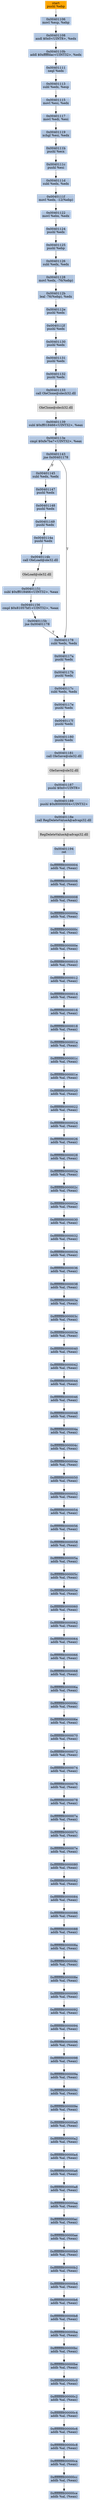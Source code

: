 digraph G {
node[shape=rectangle,style=filled,fillcolor=lightsteelblue,color=lightsteelblue]
bgcolor="transparent"
a0x00401105pushl_ebp[label="start\npushl %ebp",color="lightgrey",fillcolor="orange"];
a0x00401106movl_esp_ebp[label="0x00401106\nmovl %esp, %ebp"];
a0x00401108andl_0x0UINT8_edx[label="0x00401108\nandl $0x0<UINT8>, %edx"];
a0x0040110baddl_0xfffffdacUINT32_edx[label="0x0040110b\naddl $0xfffffdac<UINT32>, %edx"];
a0x00401111negl_edx[label="0x00401111\nnegl %edx"];
a0x00401113subl_edx_esp[label="0x00401113\nsubl %edx, %esp"];
a0x00401115movl_esi_edx[label="0x00401115\nmovl %esi, %edx"];
a0x00401117movl_edi_esi[label="0x00401117\nmovl %edi, %esi"];
a0x00401119xchgl_esi_edx[label="0x00401119\nxchgl %esi, %edx"];
a0x0040111bpushl_ecx[label="0x0040111b\npushl %ecx"];
a0x0040111cpushl_esi[label="0x0040111c\npushl %esi"];
a0x0040111dsubl_edx_edx[label="0x0040111d\nsubl %edx, %edx"];
a0x0040111fmovl_edx__12ebp_[label="0x0040111f\nmovl %edx, -12(%ebp)"];
a0x00401122movl_ebx_edx[label="0x00401122\nmovl %ebx, %edx"];
a0x00401124pushl_edx[label="0x00401124\npushl %edx"];
a0x00401125pushl_ebp[label="0x00401125\npushl %ebp"];
a0x00401126subl_edx_edx[label="0x00401126\nsubl %edx, %edx"];
a0x00401128movl_edx__76ebp_[label="0x00401128\nmovl %edx, -76(%ebp)"];
a0x0040112bleal__76ebp__edx[label="0x0040112b\nleal -76(%ebp), %edx"];
a0x0040112epushl_edx[label="0x0040112e\npushl %edx"];
a0x0040112fpushl_edx[label="0x0040112f\npushl %edx"];
a0x00401130pushl_edx[label="0x00401130\npushl %edx"];
a0x00401131pushl_edx[label="0x00401131\npushl %edx"];
a0x00401132pushl_edx[label="0x00401132\npushl %edx"];
a0x00401133call_OleClone_olecli32_dll[label="0x00401133\ncall OleClone@olecli32.dll"];
OleClone_olecli32_dll[label="OleClone@olecli32.dll",color="lightgrey",fillcolor="lightgrey"];
a0x00401139subl_0xff018466UINT32_eax[label="0x00401139\nsubl $0xff018466<UINT32>, %eax"];
a0x0040113ecmpl_0xfe7ba7UINT32_eax[label="0x0040113e\ncmpl $0xfe7ba7<UINT32>, %eax"];
a0x00401143jne_0x00401178[label="0x00401143\njne 0x00401178"];
a0x00401145subl_edx_edx[label="0x00401145\nsubl %edx, %edx"];
a0x00401178subl_edx_edx[label="0x00401178\nsubl %edx, %edx"];
a0x0040117apushl_edx[label="0x0040117a\npushl %edx"];
a0x0040117bpushl_edx[label="0x0040117b\npushl %edx"];
a0x0040117csubl_edx_edx[label="0x0040117c\nsubl %edx, %edx"];
a0x0040117epushl_edx[label="0x0040117e\npushl %edx"];
a0x0040117fpushl_edx[label="0x0040117f\npushl %edx"];
a0x00401180pushl_edx[label="0x00401180\npushl %edx"];
a0x00401181call_OleSave_ole32_dll[label="0x00401181\ncall OleSave@ole32.dll"];
OleSave_ole32_dll[label="OleSave@ole32.dll",color="lightgrey",fillcolor="lightgrey"];
a0x00401187pushl_0x0UINT8[label="0x00401187\npushl $0x0<UINT8>"];
a0x00401189pushl_0x80000004UINT32[label="0x00401189\npushl $0x80000004<UINT32>"];
a0x0040118ecall_RegDeleteValueA_advapi32_dll[label="0x0040118e\ncall RegDeleteValueA@advapi32.dll"];
RegDeleteValueA_advapi32_dll[label="RegDeleteValueA@advapi32.dll",color="lightgrey",fillcolor="lightgrey"];
a0x00401194ret[label="0x00401194\nret"];
a0xffffffff80000004addb_al_eax_[label="0xffffffff80000004\naddb %al, (%eax)"];
a0xffffffff80000006addb_al_eax_[label="0xffffffff80000006\naddb %al, (%eax)"];
a0xffffffff80000008addb_al_eax_[label="0xffffffff80000008\naddb %al, (%eax)"];
a0xffffffff8000000aaddb_al_eax_[label="0xffffffff8000000a\naddb %al, (%eax)"];
a0xffffffff8000000caddb_al_eax_[label="0xffffffff8000000c\naddb %al, (%eax)"];
a0xffffffff8000000eaddb_al_eax_[label="0xffffffff8000000e\naddb %al, (%eax)"];
a0xffffffff80000010addb_al_eax_[label="0xffffffff80000010\naddb %al, (%eax)"];
a0xffffffff80000012addb_al_eax_[label="0xffffffff80000012\naddb %al, (%eax)"];
a0xffffffff80000014addb_al_eax_[label="0xffffffff80000014\naddb %al, (%eax)"];
a0xffffffff80000016addb_al_eax_[label="0xffffffff80000016\naddb %al, (%eax)"];
a0xffffffff80000018addb_al_eax_[label="0xffffffff80000018\naddb %al, (%eax)"];
a0xffffffff8000001aaddb_al_eax_[label="0xffffffff8000001a\naddb %al, (%eax)"];
a0xffffffff8000001caddb_al_eax_[label="0xffffffff8000001c\naddb %al, (%eax)"];
a0xffffffff8000001eaddb_al_eax_[label="0xffffffff8000001e\naddb %al, (%eax)"];
a0xffffffff80000020addb_al_eax_[label="0xffffffff80000020\naddb %al, (%eax)"];
a0xffffffff80000022addb_al_eax_[label="0xffffffff80000022\naddb %al, (%eax)"];
a0xffffffff80000024addb_al_eax_[label="0xffffffff80000024\naddb %al, (%eax)"];
a0xffffffff80000026addb_al_eax_[label="0xffffffff80000026\naddb %al, (%eax)"];
a0xffffffff80000028addb_al_eax_[label="0xffffffff80000028\naddb %al, (%eax)"];
a0xffffffff8000002aaddb_al_eax_[label="0xffffffff8000002a\naddb %al, (%eax)"];
a0xffffffff8000002caddb_al_eax_[label="0xffffffff8000002c\naddb %al, (%eax)"];
a0xffffffff8000002eaddb_al_eax_[label="0xffffffff8000002e\naddb %al, (%eax)"];
a0xffffffff80000030addb_al_eax_[label="0xffffffff80000030\naddb %al, (%eax)"];
a0xffffffff80000032addb_al_eax_[label="0xffffffff80000032\naddb %al, (%eax)"];
a0xffffffff80000034addb_al_eax_[label="0xffffffff80000034\naddb %al, (%eax)"];
a0xffffffff80000036addb_al_eax_[label="0xffffffff80000036\naddb %al, (%eax)"];
a0xffffffff80000038addb_al_eax_[label="0xffffffff80000038\naddb %al, (%eax)"];
a0xffffffff8000003aaddb_al_eax_[label="0xffffffff8000003a\naddb %al, (%eax)"];
a0xffffffff8000003caddb_al_eax_[label="0xffffffff8000003c\naddb %al, (%eax)"];
a0xffffffff8000003eaddb_al_eax_[label="0xffffffff8000003e\naddb %al, (%eax)"];
a0xffffffff80000040addb_al_eax_[label="0xffffffff80000040\naddb %al, (%eax)"];
a0xffffffff80000042addb_al_eax_[label="0xffffffff80000042\naddb %al, (%eax)"];
a0xffffffff80000044addb_al_eax_[label="0xffffffff80000044\naddb %al, (%eax)"];
a0xffffffff80000046addb_al_eax_[label="0xffffffff80000046\naddb %al, (%eax)"];
a0xffffffff80000048addb_al_eax_[label="0xffffffff80000048\naddb %al, (%eax)"];
a0xffffffff8000004aaddb_al_eax_[label="0xffffffff8000004a\naddb %al, (%eax)"];
a0xffffffff8000004caddb_al_eax_[label="0xffffffff8000004c\naddb %al, (%eax)"];
a0xffffffff8000004eaddb_al_eax_[label="0xffffffff8000004e\naddb %al, (%eax)"];
a0xffffffff80000050addb_al_eax_[label="0xffffffff80000050\naddb %al, (%eax)"];
a0xffffffff80000052addb_al_eax_[label="0xffffffff80000052\naddb %al, (%eax)"];
a0xffffffff80000054addb_al_eax_[label="0xffffffff80000054\naddb %al, (%eax)"];
a0xffffffff80000056addb_al_eax_[label="0xffffffff80000056\naddb %al, (%eax)"];
a0xffffffff80000058addb_al_eax_[label="0xffffffff80000058\naddb %al, (%eax)"];
a0xffffffff8000005aaddb_al_eax_[label="0xffffffff8000005a\naddb %al, (%eax)"];
a0xffffffff8000005caddb_al_eax_[label="0xffffffff8000005c\naddb %al, (%eax)"];
a0xffffffff8000005eaddb_al_eax_[label="0xffffffff8000005e\naddb %al, (%eax)"];
a0xffffffff80000060addb_al_eax_[label="0xffffffff80000060\naddb %al, (%eax)"];
a0xffffffff80000062addb_al_eax_[label="0xffffffff80000062\naddb %al, (%eax)"];
a0xffffffff80000064addb_al_eax_[label="0xffffffff80000064\naddb %al, (%eax)"];
a0xffffffff80000066addb_al_eax_[label="0xffffffff80000066\naddb %al, (%eax)"];
a0xffffffff80000068addb_al_eax_[label="0xffffffff80000068\naddb %al, (%eax)"];
a0xffffffff8000006aaddb_al_eax_[label="0xffffffff8000006a\naddb %al, (%eax)"];
a0xffffffff8000006caddb_al_eax_[label="0xffffffff8000006c\naddb %al, (%eax)"];
a0xffffffff8000006eaddb_al_eax_[label="0xffffffff8000006e\naddb %al, (%eax)"];
a0xffffffff80000070addb_al_eax_[label="0xffffffff80000070\naddb %al, (%eax)"];
a0xffffffff80000072addb_al_eax_[label="0xffffffff80000072\naddb %al, (%eax)"];
a0xffffffff80000074addb_al_eax_[label="0xffffffff80000074\naddb %al, (%eax)"];
a0xffffffff80000076addb_al_eax_[label="0xffffffff80000076\naddb %al, (%eax)"];
a0xffffffff80000078addb_al_eax_[label="0xffffffff80000078\naddb %al, (%eax)"];
a0xffffffff8000007aaddb_al_eax_[label="0xffffffff8000007a\naddb %al, (%eax)"];
a0xffffffff8000007caddb_al_eax_[label="0xffffffff8000007c\naddb %al, (%eax)"];
a0xffffffff8000007eaddb_al_eax_[label="0xffffffff8000007e\naddb %al, (%eax)"];
a0xffffffff80000080addb_al_eax_[label="0xffffffff80000080\naddb %al, (%eax)"];
a0xffffffff80000082addb_al_eax_[label="0xffffffff80000082\naddb %al, (%eax)"];
a0xffffffff80000084addb_al_eax_[label="0xffffffff80000084\naddb %al, (%eax)"];
a0xffffffff80000086addb_al_eax_[label="0xffffffff80000086\naddb %al, (%eax)"];
a0xffffffff80000088addb_al_eax_[label="0xffffffff80000088\naddb %al, (%eax)"];
a0xffffffff8000008aaddb_al_eax_[label="0xffffffff8000008a\naddb %al, (%eax)"];
a0xffffffff8000008caddb_al_eax_[label="0xffffffff8000008c\naddb %al, (%eax)"];
a0xffffffff8000008eaddb_al_eax_[label="0xffffffff8000008e\naddb %al, (%eax)"];
a0xffffffff80000090addb_al_eax_[label="0xffffffff80000090\naddb %al, (%eax)"];
a0xffffffff80000092addb_al_eax_[label="0xffffffff80000092\naddb %al, (%eax)"];
a0xffffffff80000094addb_al_eax_[label="0xffffffff80000094\naddb %al, (%eax)"];
a0xffffffff80000096addb_al_eax_[label="0xffffffff80000096\naddb %al, (%eax)"];
a0xffffffff80000098addb_al_eax_[label="0xffffffff80000098\naddb %al, (%eax)"];
a0xffffffff8000009aaddb_al_eax_[label="0xffffffff8000009a\naddb %al, (%eax)"];
a0xffffffff8000009caddb_al_eax_[label="0xffffffff8000009c\naddb %al, (%eax)"];
a0xffffffff8000009eaddb_al_eax_[label="0xffffffff8000009e\naddb %al, (%eax)"];
a0xffffffff800000a0addb_al_eax_[label="0xffffffff800000a0\naddb %al, (%eax)"];
a0xffffffff800000a2addb_al_eax_[label="0xffffffff800000a2\naddb %al, (%eax)"];
a0xffffffff800000a4addb_al_eax_[label="0xffffffff800000a4\naddb %al, (%eax)"];
a0xffffffff800000a6addb_al_eax_[label="0xffffffff800000a6\naddb %al, (%eax)"];
a0xffffffff800000a8addb_al_eax_[label="0xffffffff800000a8\naddb %al, (%eax)"];
a0xffffffff800000aaaddb_al_eax_[label="0xffffffff800000aa\naddb %al, (%eax)"];
a0xffffffff800000acaddb_al_eax_[label="0xffffffff800000ac\naddb %al, (%eax)"];
a0xffffffff800000aeaddb_al_eax_[label="0xffffffff800000ae\naddb %al, (%eax)"];
a0xffffffff800000b0addb_al_eax_[label="0xffffffff800000b0\naddb %al, (%eax)"];
a0xffffffff800000b2addb_al_eax_[label="0xffffffff800000b2\naddb %al, (%eax)"];
a0xffffffff800000b4addb_al_eax_[label="0xffffffff800000b4\naddb %al, (%eax)"];
a0xffffffff800000b6addb_al_eax_[label="0xffffffff800000b6\naddb %al, (%eax)"];
a0xffffffff800000b8addb_al_eax_[label="0xffffffff800000b8\naddb %al, (%eax)"];
a0xffffffff800000baaddb_al_eax_[label="0xffffffff800000ba\naddb %al, (%eax)"];
a0xffffffff800000bcaddb_al_eax_[label="0xffffffff800000bc\naddb %al, (%eax)"];
a0xffffffff800000beaddb_al_eax_[label="0xffffffff800000be\naddb %al, (%eax)"];
a0xffffffff800000c0addb_al_eax_[label="0xffffffff800000c0\naddb %al, (%eax)"];
a0xffffffff800000c2addb_al_eax_[label="0xffffffff800000c2\naddb %al, (%eax)"];
a0xffffffff800000c4addb_al_eax_[label="0xffffffff800000c4\naddb %al, (%eax)"];
a0xffffffff800000c6addb_al_eax_[label="0xffffffff800000c6\naddb %al, (%eax)"];
a0xffffffff800000c8addb_al_eax_[label="0xffffffff800000c8\naddb %al, (%eax)"];
a0xffffffff800000caaddb_al_eax_[label="0xffffffff800000ca\naddb %al, (%eax)"];
a0xffffffff800000ccaddb_al_eax_[label="0xffffffff800000cc\naddb %al, (%eax)"];
a0xffffffff800000ceaddb_al_eax_[label="0xffffffff800000ce\naddb %al, (%eax)"];
a0x00401147pushl_edx[label="0x00401147\npushl %edx"];
a0x00401148pushl_edx[label="0x00401148\npushl %edx"];
a0x00401149pushl_edx[label="0x00401149\npushl %edx"];
a0x0040114apushl_edx[label="0x0040114a\npushl %edx"];
a0x0040114bcall_OleLoad_ole32_dll[label="0x0040114b\ncall OleLoad@ole32.dll"];
OleLoad_ole32_dll[label="OleLoad@ole32.dll",color="lightgrey",fillcolor="lightgrey"];
a0x00401151subl_0xff018466UINT32_eax[label="0x00401151\nsubl $0xff018466<UINT32>, %eax"];
a0x00401156cmpl_0x81057bf1UINT32_eax[label="0x00401156\ncmpl $0x81057bf1<UINT32>, %eax"];
a0x0040115bjne_0x00401178[label="0x0040115b\njne 0x00401178"];
a0x00401105pushl_ebp -> a0x00401106movl_esp_ebp [color="#000000"];
a0x00401106movl_esp_ebp -> a0x00401108andl_0x0UINT8_edx [color="#000000"];
a0x00401108andl_0x0UINT8_edx -> a0x0040110baddl_0xfffffdacUINT32_edx [color="#000000"];
a0x0040110baddl_0xfffffdacUINT32_edx -> a0x00401111negl_edx [color="#000000"];
a0x00401111negl_edx -> a0x00401113subl_edx_esp [color="#000000"];
a0x00401113subl_edx_esp -> a0x00401115movl_esi_edx [color="#000000"];
a0x00401115movl_esi_edx -> a0x00401117movl_edi_esi [color="#000000"];
a0x00401117movl_edi_esi -> a0x00401119xchgl_esi_edx [color="#000000"];
a0x00401119xchgl_esi_edx -> a0x0040111bpushl_ecx [color="#000000"];
a0x0040111bpushl_ecx -> a0x0040111cpushl_esi [color="#000000"];
a0x0040111cpushl_esi -> a0x0040111dsubl_edx_edx [color="#000000"];
a0x0040111dsubl_edx_edx -> a0x0040111fmovl_edx__12ebp_ [color="#000000"];
a0x0040111fmovl_edx__12ebp_ -> a0x00401122movl_ebx_edx [color="#000000"];
a0x00401122movl_ebx_edx -> a0x00401124pushl_edx [color="#000000"];
a0x00401124pushl_edx -> a0x00401125pushl_ebp [color="#000000"];
a0x00401125pushl_ebp -> a0x00401126subl_edx_edx [color="#000000"];
a0x00401126subl_edx_edx -> a0x00401128movl_edx__76ebp_ [color="#000000"];
a0x00401128movl_edx__76ebp_ -> a0x0040112bleal__76ebp__edx [color="#000000"];
a0x0040112bleal__76ebp__edx -> a0x0040112epushl_edx [color="#000000"];
a0x0040112epushl_edx -> a0x0040112fpushl_edx [color="#000000"];
a0x0040112fpushl_edx -> a0x00401130pushl_edx [color="#000000"];
a0x00401130pushl_edx -> a0x00401131pushl_edx [color="#000000"];
a0x00401131pushl_edx -> a0x00401132pushl_edx [color="#000000"];
a0x00401132pushl_edx -> a0x00401133call_OleClone_olecli32_dll [color="#000000"];
a0x00401133call_OleClone_olecli32_dll -> OleClone_olecli32_dll [color="#000000"];
OleClone_olecli32_dll -> a0x00401139subl_0xff018466UINT32_eax [color="#000000"];
a0x00401139subl_0xff018466UINT32_eax -> a0x0040113ecmpl_0xfe7ba7UINT32_eax [color="#000000"];
a0x0040113ecmpl_0xfe7ba7UINT32_eax -> a0x00401143jne_0x00401178 [color="#000000"];
a0x00401143jne_0x00401178 -> a0x00401145subl_edx_edx [color="#000000",label="F"];
a0x00401143jne_0x00401178 -> a0x00401178subl_edx_edx [color="#000000",label="T"];
a0x00401178subl_edx_edx -> a0x0040117apushl_edx [color="#000000"];
a0x0040117apushl_edx -> a0x0040117bpushl_edx [color="#000000"];
a0x0040117bpushl_edx -> a0x0040117csubl_edx_edx [color="#000000"];
a0x0040117csubl_edx_edx -> a0x0040117epushl_edx [color="#000000"];
a0x0040117epushl_edx -> a0x0040117fpushl_edx [color="#000000"];
a0x0040117fpushl_edx -> a0x00401180pushl_edx [color="#000000"];
a0x00401180pushl_edx -> a0x00401181call_OleSave_ole32_dll [color="#000000"];
a0x00401181call_OleSave_ole32_dll -> OleSave_ole32_dll [color="#000000"];
OleSave_ole32_dll -> a0x00401187pushl_0x0UINT8 [color="#000000"];
a0x00401187pushl_0x0UINT8 -> a0x00401189pushl_0x80000004UINT32 [color="#000000"];
a0x00401189pushl_0x80000004UINT32 -> a0x0040118ecall_RegDeleteValueA_advapi32_dll [color="#000000"];
a0x0040118ecall_RegDeleteValueA_advapi32_dll -> RegDeleteValueA_advapi32_dll [color="#000000"];
RegDeleteValueA_advapi32_dll -> a0x00401194ret [color="#000000"];
a0x00401194ret -> a0xffffffff80000004addb_al_eax_ [color="#000000"];
a0xffffffff80000004addb_al_eax_ -> a0xffffffff80000006addb_al_eax_ [color="#000000"];
a0xffffffff80000006addb_al_eax_ -> a0xffffffff80000008addb_al_eax_ [color="#000000"];
a0xffffffff80000008addb_al_eax_ -> a0xffffffff8000000aaddb_al_eax_ [color="#000000"];
a0xffffffff8000000aaddb_al_eax_ -> a0xffffffff8000000caddb_al_eax_ [color="#000000"];
a0xffffffff8000000caddb_al_eax_ -> a0xffffffff8000000eaddb_al_eax_ [color="#000000"];
a0xffffffff8000000eaddb_al_eax_ -> a0xffffffff80000010addb_al_eax_ [color="#000000"];
a0xffffffff80000010addb_al_eax_ -> a0xffffffff80000012addb_al_eax_ [color="#000000"];
a0xffffffff80000012addb_al_eax_ -> a0xffffffff80000014addb_al_eax_ [color="#000000"];
a0xffffffff80000014addb_al_eax_ -> a0xffffffff80000016addb_al_eax_ [color="#000000"];
a0xffffffff80000016addb_al_eax_ -> a0xffffffff80000018addb_al_eax_ [color="#000000"];
a0xffffffff80000018addb_al_eax_ -> a0xffffffff8000001aaddb_al_eax_ [color="#000000"];
a0xffffffff8000001aaddb_al_eax_ -> a0xffffffff8000001caddb_al_eax_ [color="#000000"];
a0xffffffff8000001caddb_al_eax_ -> a0xffffffff8000001eaddb_al_eax_ [color="#000000"];
a0xffffffff8000001eaddb_al_eax_ -> a0xffffffff80000020addb_al_eax_ [color="#000000"];
a0xffffffff80000020addb_al_eax_ -> a0xffffffff80000022addb_al_eax_ [color="#000000"];
a0xffffffff80000022addb_al_eax_ -> a0xffffffff80000024addb_al_eax_ [color="#000000"];
a0xffffffff80000024addb_al_eax_ -> a0xffffffff80000026addb_al_eax_ [color="#000000"];
a0xffffffff80000026addb_al_eax_ -> a0xffffffff80000028addb_al_eax_ [color="#000000"];
a0xffffffff80000028addb_al_eax_ -> a0xffffffff8000002aaddb_al_eax_ [color="#000000"];
a0xffffffff8000002aaddb_al_eax_ -> a0xffffffff8000002caddb_al_eax_ [color="#000000"];
a0xffffffff8000002caddb_al_eax_ -> a0xffffffff8000002eaddb_al_eax_ [color="#000000"];
a0xffffffff8000002eaddb_al_eax_ -> a0xffffffff80000030addb_al_eax_ [color="#000000"];
a0xffffffff80000030addb_al_eax_ -> a0xffffffff80000032addb_al_eax_ [color="#000000"];
a0xffffffff80000032addb_al_eax_ -> a0xffffffff80000034addb_al_eax_ [color="#000000"];
a0xffffffff80000034addb_al_eax_ -> a0xffffffff80000036addb_al_eax_ [color="#000000"];
a0xffffffff80000036addb_al_eax_ -> a0xffffffff80000038addb_al_eax_ [color="#000000"];
a0xffffffff80000038addb_al_eax_ -> a0xffffffff8000003aaddb_al_eax_ [color="#000000"];
a0xffffffff8000003aaddb_al_eax_ -> a0xffffffff8000003caddb_al_eax_ [color="#000000"];
a0xffffffff8000003caddb_al_eax_ -> a0xffffffff8000003eaddb_al_eax_ [color="#000000"];
a0xffffffff8000003eaddb_al_eax_ -> a0xffffffff80000040addb_al_eax_ [color="#000000"];
a0xffffffff80000040addb_al_eax_ -> a0xffffffff80000042addb_al_eax_ [color="#000000"];
a0xffffffff80000042addb_al_eax_ -> a0xffffffff80000044addb_al_eax_ [color="#000000"];
a0xffffffff80000044addb_al_eax_ -> a0xffffffff80000046addb_al_eax_ [color="#000000"];
a0xffffffff80000046addb_al_eax_ -> a0xffffffff80000048addb_al_eax_ [color="#000000"];
a0xffffffff80000048addb_al_eax_ -> a0xffffffff8000004aaddb_al_eax_ [color="#000000"];
a0xffffffff8000004aaddb_al_eax_ -> a0xffffffff8000004caddb_al_eax_ [color="#000000"];
a0xffffffff8000004caddb_al_eax_ -> a0xffffffff8000004eaddb_al_eax_ [color="#000000"];
a0xffffffff8000004eaddb_al_eax_ -> a0xffffffff80000050addb_al_eax_ [color="#000000"];
a0xffffffff80000050addb_al_eax_ -> a0xffffffff80000052addb_al_eax_ [color="#000000"];
a0xffffffff80000052addb_al_eax_ -> a0xffffffff80000054addb_al_eax_ [color="#000000"];
a0xffffffff80000054addb_al_eax_ -> a0xffffffff80000056addb_al_eax_ [color="#000000"];
a0xffffffff80000056addb_al_eax_ -> a0xffffffff80000058addb_al_eax_ [color="#000000"];
a0xffffffff80000058addb_al_eax_ -> a0xffffffff8000005aaddb_al_eax_ [color="#000000"];
a0xffffffff8000005aaddb_al_eax_ -> a0xffffffff8000005caddb_al_eax_ [color="#000000"];
a0xffffffff8000005caddb_al_eax_ -> a0xffffffff8000005eaddb_al_eax_ [color="#000000"];
a0xffffffff8000005eaddb_al_eax_ -> a0xffffffff80000060addb_al_eax_ [color="#000000"];
a0xffffffff80000060addb_al_eax_ -> a0xffffffff80000062addb_al_eax_ [color="#000000"];
a0xffffffff80000062addb_al_eax_ -> a0xffffffff80000064addb_al_eax_ [color="#000000"];
a0xffffffff80000064addb_al_eax_ -> a0xffffffff80000066addb_al_eax_ [color="#000000"];
a0xffffffff80000066addb_al_eax_ -> a0xffffffff80000068addb_al_eax_ [color="#000000"];
a0xffffffff80000068addb_al_eax_ -> a0xffffffff8000006aaddb_al_eax_ [color="#000000"];
a0xffffffff8000006aaddb_al_eax_ -> a0xffffffff8000006caddb_al_eax_ [color="#000000"];
a0xffffffff8000006caddb_al_eax_ -> a0xffffffff8000006eaddb_al_eax_ [color="#000000"];
a0xffffffff8000006eaddb_al_eax_ -> a0xffffffff80000070addb_al_eax_ [color="#000000"];
a0xffffffff80000070addb_al_eax_ -> a0xffffffff80000072addb_al_eax_ [color="#000000"];
a0xffffffff80000072addb_al_eax_ -> a0xffffffff80000074addb_al_eax_ [color="#000000"];
a0xffffffff80000074addb_al_eax_ -> a0xffffffff80000076addb_al_eax_ [color="#000000"];
a0xffffffff80000076addb_al_eax_ -> a0xffffffff80000078addb_al_eax_ [color="#000000"];
a0xffffffff80000078addb_al_eax_ -> a0xffffffff8000007aaddb_al_eax_ [color="#000000"];
a0xffffffff8000007aaddb_al_eax_ -> a0xffffffff8000007caddb_al_eax_ [color="#000000"];
a0xffffffff8000007caddb_al_eax_ -> a0xffffffff8000007eaddb_al_eax_ [color="#000000"];
a0xffffffff8000007eaddb_al_eax_ -> a0xffffffff80000080addb_al_eax_ [color="#000000"];
a0xffffffff80000080addb_al_eax_ -> a0xffffffff80000082addb_al_eax_ [color="#000000"];
a0xffffffff80000082addb_al_eax_ -> a0xffffffff80000084addb_al_eax_ [color="#000000"];
a0xffffffff80000084addb_al_eax_ -> a0xffffffff80000086addb_al_eax_ [color="#000000"];
a0xffffffff80000086addb_al_eax_ -> a0xffffffff80000088addb_al_eax_ [color="#000000"];
a0xffffffff80000088addb_al_eax_ -> a0xffffffff8000008aaddb_al_eax_ [color="#000000"];
a0xffffffff8000008aaddb_al_eax_ -> a0xffffffff8000008caddb_al_eax_ [color="#000000"];
a0xffffffff8000008caddb_al_eax_ -> a0xffffffff8000008eaddb_al_eax_ [color="#000000"];
a0xffffffff8000008eaddb_al_eax_ -> a0xffffffff80000090addb_al_eax_ [color="#000000"];
a0xffffffff80000090addb_al_eax_ -> a0xffffffff80000092addb_al_eax_ [color="#000000"];
a0xffffffff80000092addb_al_eax_ -> a0xffffffff80000094addb_al_eax_ [color="#000000"];
a0xffffffff80000094addb_al_eax_ -> a0xffffffff80000096addb_al_eax_ [color="#000000"];
a0xffffffff80000096addb_al_eax_ -> a0xffffffff80000098addb_al_eax_ [color="#000000"];
a0xffffffff80000098addb_al_eax_ -> a0xffffffff8000009aaddb_al_eax_ [color="#000000"];
a0xffffffff8000009aaddb_al_eax_ -> a0xffffffff8000009caddb_al_eax_ [color="#000000"];
a0xffffffff8000009caddb_al_eax_ -> a0xffffffff8000009eaddb_al_eax_ [color="#000000"];
a0xffffffff8000009eaddb_al_eax_ -> a0xffffffff800000a0addb_al_eax_ [color="#000000"];
a0xffffffff800000a0addb_al_eax_ -> a0xffffffff800000a2addb_al_eax_ [color="#000000"];
a0xffffffff800000a2addb_al_eax_ -> a0xffffffff800000a4addb_al_eax_ [color="#000000"];
a0xffffffff800000a4addb_al_eax_ -> a0xffffffff800000a6addb_al_eax_ [color="#000000"];
a0xffffffff800000a6addb_al_eax_ -> a0xffffffff800000a8addb_al_eax_ [color="#000000"];
a0xffffffff800000a8addb_al_eax_ -> a0xffffffff800000aaaddb_al_eax_ [color="#000000"];
a0xffffffff800000aaaddb_al_eax_ -> a0xffffffff800000acaddb_al_eax_ [color="#000000"];
a0xffffffff800000acaddb_al_eax_ -> a0xffffffff800000aeaddb_al_eax_ [color="#000000"];
a0xffffffff800000aeaddb_al_eax_ -> a0xffffffff800000b0addb_al_eax_ [color="#000000"];
a0xffffffff800000b0addb_al_eax_ -> a0xffffffff800000b2addb_al_eax_ [color="#000000"];
a0xffffffff800000b2addb_al_eax_ -> a0xffffffff800000b4addb_al_eax_ [color="#000000"];
a0xffffffff800000b4addb_al_eax_ -> a0xffffffff800000b6addb_al_eax_ [color="#000000"];
a0xffffffff800000b6addb_al_eax_ -> a0xffffffff800000b8addb_al_eax_ [color="#000000"];
a0xffffffff800000b8addb_al_eax_ -> a0xffffffff800000baaddb_al_eax_ [color="#000000"];
a0xffffffff800000baaddb_al_eax_ -> a0xffffffff800000bcaddb_al_eax_ [color="#000000"];
a0xffffffff800000bcaddb_al_eax_ -> a0xffffffff800000beaddb_al_eax_ [color="#000000"];
a0xffffffff800000beaddb_al_eax_ -> a0xffffffff800000c0addb_al_eax_ [color="#000000"];
a0xffffffff800000c0addb_al_eax_ -> a0xffffffff800000c2addb_al_eax_ [color="#000000"];
a0xffffffff800000c2addb_al_eax_ -> a0xffffffff800000c4addb_al_eax_ [color="#000000"];
a0xffffffff800000c4addb_al_eax_ -> a0xffffffff800000c6addb_al_eax_ [color="#000000"];
a0xffffffff800000c6addb_al_eax_ -> a0xffffffff800000c8addb_al_eax_ [color="#000000"];
a0xffffffff800000c8addb_al_eax_ -> a0xffffffff800000caaddb_al_eax_ [color="#000000"];
a0xffffffff800000caaddb_al_eax_ -> a0xffffffff800000ccaddb_al_eax_ [color="#000000"];
a0xffffffff800000ccaddb_al_eax_ -> a0xffffffff800000ceaddb_al_eax_ [color="#000000"];
a0x00401145subl_edx_edx -> a0x00401147pushl_edx [color="#000000"];
a0x00401147pushl_edx -> a0x00401148pushl_edx [color="#000000"];
a0x00401148pushl_edx -> a0x00401149pushl_edx [color="#000000"];
a0x00401149pushl_edx -> a0x0040114apushl_edx [color="#000000"];
a0x0040114apushl_edx -> a0x0040114bcall_OleLoad_ole32_dll [color="#000000"];
a0x0040114bcall_OleLoad_ole32_dll -> OleLoad_ole32_dll [color="#000000"];
OleLoad_ole32_dll -> a0x00401151subl_0xff018466UINT32_eax [color="#000000"];
a0x00401151subl_0xff018466UINT32_eax -> a0x00401156cmpl_0x81057bf1UINT32_eax [color="#000000"];
a0x00401156cmpl_0x81057bf1UINT32_eax -> a0x0040115bjne_0x00401178 [color="#000000"];
a0x0040115bjne_0x00401178 -> a0x00401178subl_edx_edx [color="#000000",label="T"];
}
